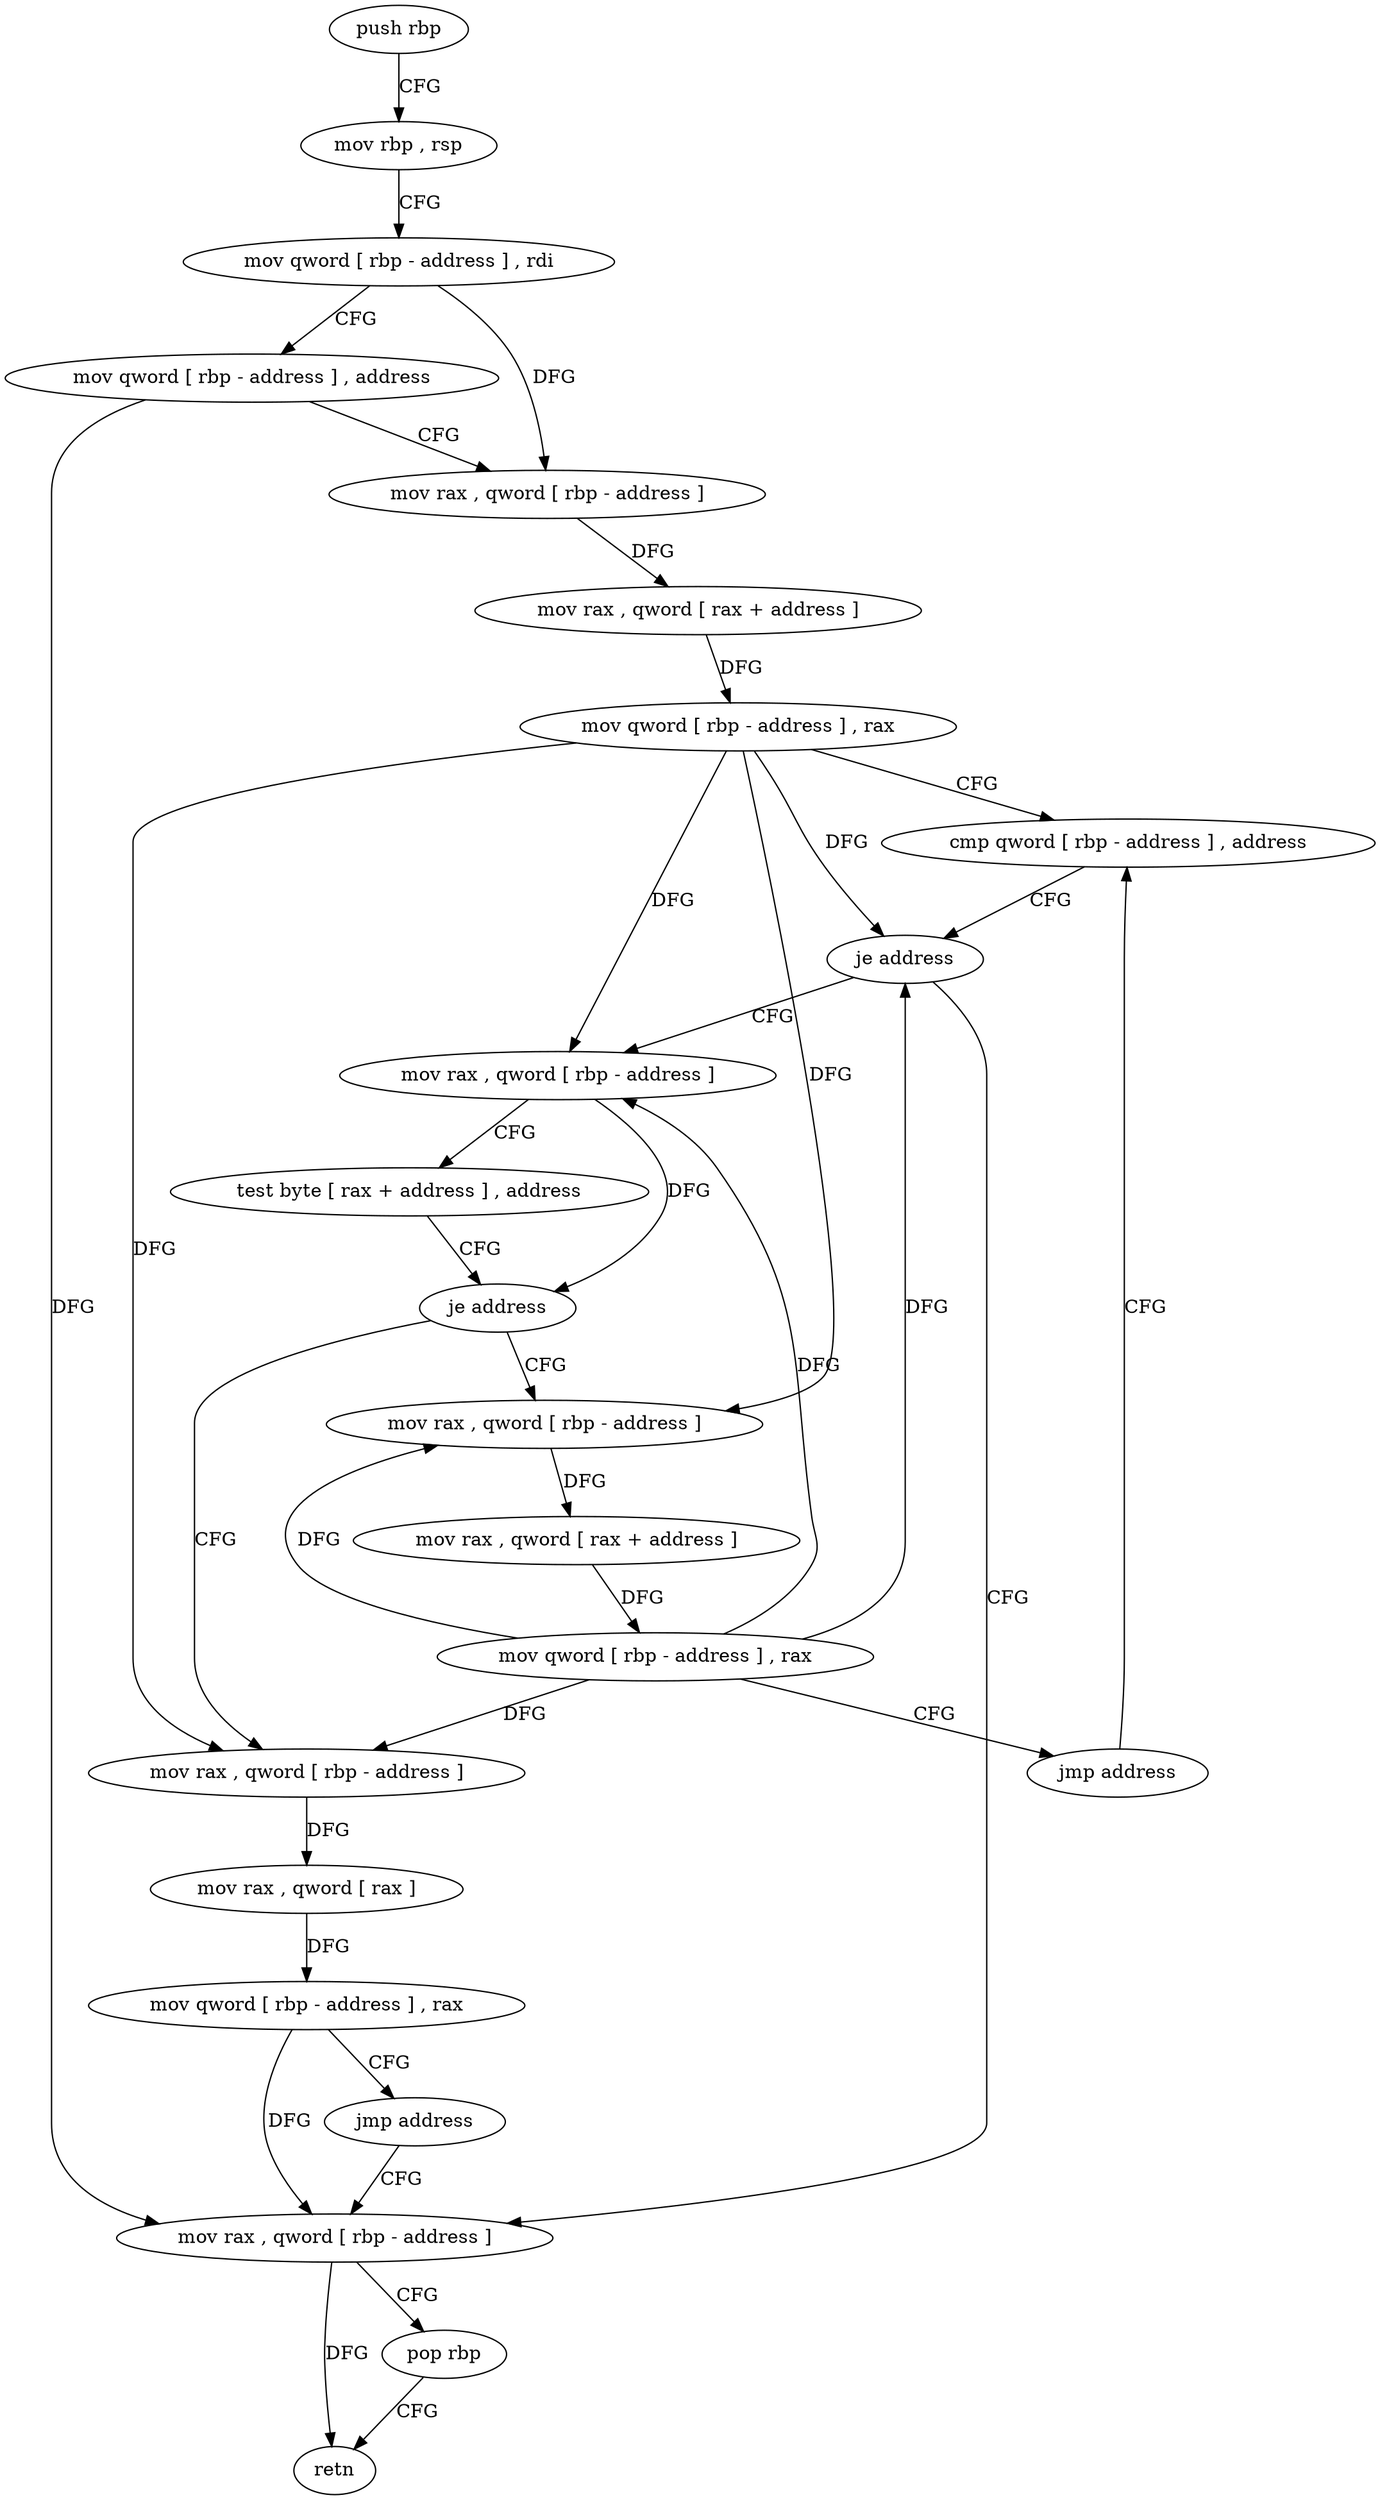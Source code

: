 digraph "func" {
"97488" [label = "push rbp" ]
"97489" [label = "mov rbp , rsp" ]
"97492" [label = "mov qword [ rbp - address ] , rdi" ]
"97496" [label = "mov qword [ rbp - address ] , address" ]
"97504" [label = "mov rax , qword [ rbp - address ]" ]
"97508" [label = "mov rax , qword [ rax + address ]" ]
"97512" [label = "mov qword [ rbp - address ] , rax" ]
"97516" [label = "cmp qword [ rbp - address ] , address" ]
"97574" [label = "mov rax , qword [ rbp - address ]" ]
"97578" [label = "pop rbp" ]
"97579" [label = "retn" ]
"97527" [label = "mov rax , qword [ rbp - address ]" ]
"97531" [label = "test byte [ rax + address ] , address" ]
"97535" [label = "je address" ]
"97557" [label = "mov rax , qword [ rbp - address ]" ]
"97541" [label = "mov rax , qword [ rbp - address ]" ]
"97561" [label = "mov rax , qword [ rax + address ]" ]
"97565" [label = "mov qword [ rbp - address ] , rax" ]
"97569" [label = "jmp address" ]
"97545" [label = "mov rax , qword [ rax ]" ]
"97548" [label = "mov qword [ rbp - address ] , rax" ]
"97552" [label = "jmp address" ]
"97521" [label = "je address" ]
"97488" -> "97489" [ label = "CFG" ]
"97489" -> "97492" [ label = "CFG" ]
"97492" -> "97496" [ label = "CFG" ]
"97492" -> "97504" [ label = "DFG" ]
"97496" -> "97504" [ label = "CFG" ]
"97496" -> "97574" [ label = "DFG" ]
"97504" -> "97508" [ label = "DFG" ]
"97508" -> "97512" [ label = "DFG" ]
"97512" -> "97516" [ label = "CFG" ]
"97512" -> "97521" [ label = "DFG" ]
"97512" -> "97527" [ label = "DFG" ]
"97512" -> "97557" [ label = "DFG" ]
"97512" -> "97541" [ label = "DFG" ]
"97516" -> "97521" [ label = "CFG" ]
"97574" -> "97578" [ label = "CFG" ]
"97574" -> "97579" [ label = "DFG" ]
"97578" -> "97579" [ label = "CFG" ]
"97527" -> "97531" [ label = "CFG" ]
"97527" -> "97535" [ label = "DFG" ]
"97531" -> "97535" [ label = "CFG" ]
"97535" -> "97557" [ label = "CFG" ]
"97535" -> "97541" [ label = "CFG" ]
"97557" -> "97561" [ label = "DFG" ]
"97541" -> "97545" [ label = "DFG" ]
"97561" -> "97565" [ label = "DFG" ]
"97565" -> "97569" [ label = "CFG" ]
"97565" -> "97521" [ label = "DFG" ]
"97565" -> "97527" [ label = "DFG" ]
"97565" -> "97557" [ label = "DFG" ]
"97565" -> "97541" [ label = "DFG" ]
"97569" -> "97516" [ label = "CFG" ]
"97545" -> "97548" [ label = "DFG" ]
"97548" -> "97552" [ label = "CFG" ]
"97548" -> "97574" [ label = "DFG" ]
"97552" -> "97574" [ label = "CFG" ]
"97521" -> "97574" [ label = "CFG" ]
"97521" -> "97527" [ label = "CFG" ]
}
